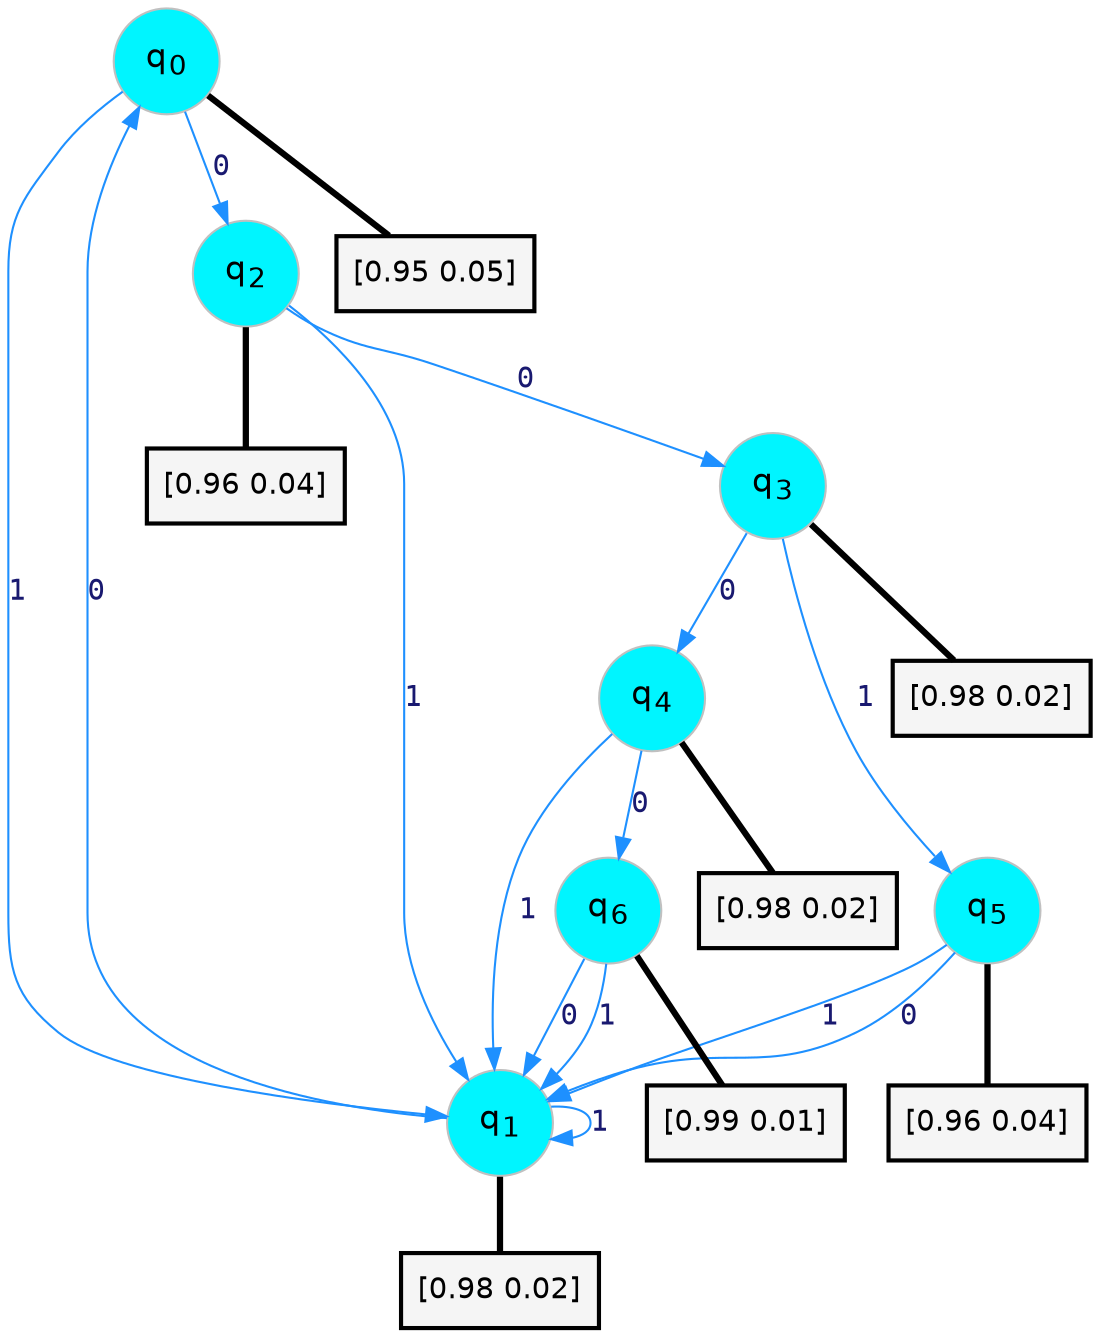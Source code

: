 digraph G {
graph [
bgcolor=transparent, dpi=300, rankdir=TD, size="40,25"];
node [
color=gray, fillcolor=turquoise1, fontcolor=black, fontname=Helvetica, fontsize=16, fontweight=bold, shape=circle, style=filled];
edge [
arrowsize=1, color=dodgerblue1, fontcolor=midnightblue, fontname=courier, fontweight=bold, penwidth=1, style=solid, weight=20];
0[label=<q<SUB>0</SUB>>];
1[label=<q<SUB>1</SUB>>];
2[label=<q<SUB>2</SUB>>];
3[label=<q<SUB>3</SUB>>];
4[label=<q<SUB>4</SUB>>];
5[label=<q<SUB>5</SUB>>];
6[label=<q<SUB>6</SUB>>];
7[label="[0.95 0.05]", shape=box,fontcolor=black, fontname=Helvetica, fontsize=14, penwidth=2, fillcolor=whitesmoke,color=black];
8[label="[0.98 0.02]", shape=box,fontcolor=black, fontname=Helvetica, fontsize=14, penwidth=2, fillcolor=whitesmoke,color=black];
9[label="[0.96 0.04]", shape=box,fontcolor=black, fontname=Helvetica, fontsize=14, penwidth=2, fillcolor=whitesmoke,color=black];
10[label="[0.98 0.02]", shape=box,fontcolor=black, fontname=Helvetica, fontsize=14, penwidth=2, fillcolor=whitesmoke,color=black];
11[label="[0.98 0.02]", shape=box,fontcolor=black, fontname=Helvetica, fontsize=14, penwidth=2, fillcolor=whitesmoke,color=black];
12[label="[0.96 0.04]", shape=box,fontcolor=black, fontname=Helvetica, fontsize=14, penwidth=2, fillcolor=whitesmoke,color=black];
13[label="[0.99 0.01]", shape=box,fontcolor=black, fontname=Helvetica, fontsize=14, penwidth=2, fillcolor=whitesmoke,color=black];
0->2 [label=0];
0->1 [label=1];
0->7 [arrowhead=none, penwidth=3,color=black];
1->0 [label=0];
1->1 [label=1];
1->8 [arrowhead=none, penwidth=3,color=black];
2->3 [label=0];
2->1 [label=1];
2->9 [arrowhead=none, penwidth=3,color=black];
3->4 [label=0];
3->5 [label=1];
3->10 [arrowhead=none, penwidth=3,color=black];
4->6 [label=0];
4->1 [label=1];
4->11 [arrowhead=none, penwidth=3,color=black];
5->1 [label=0];
5->1 [label=1];
5->12 [arrowhead=none, penwidth=3,color=black];
6->1 [label=0];
6->1 [label=1];
6->13 [arrowhead=none, penwidth=3,color=black];
}
